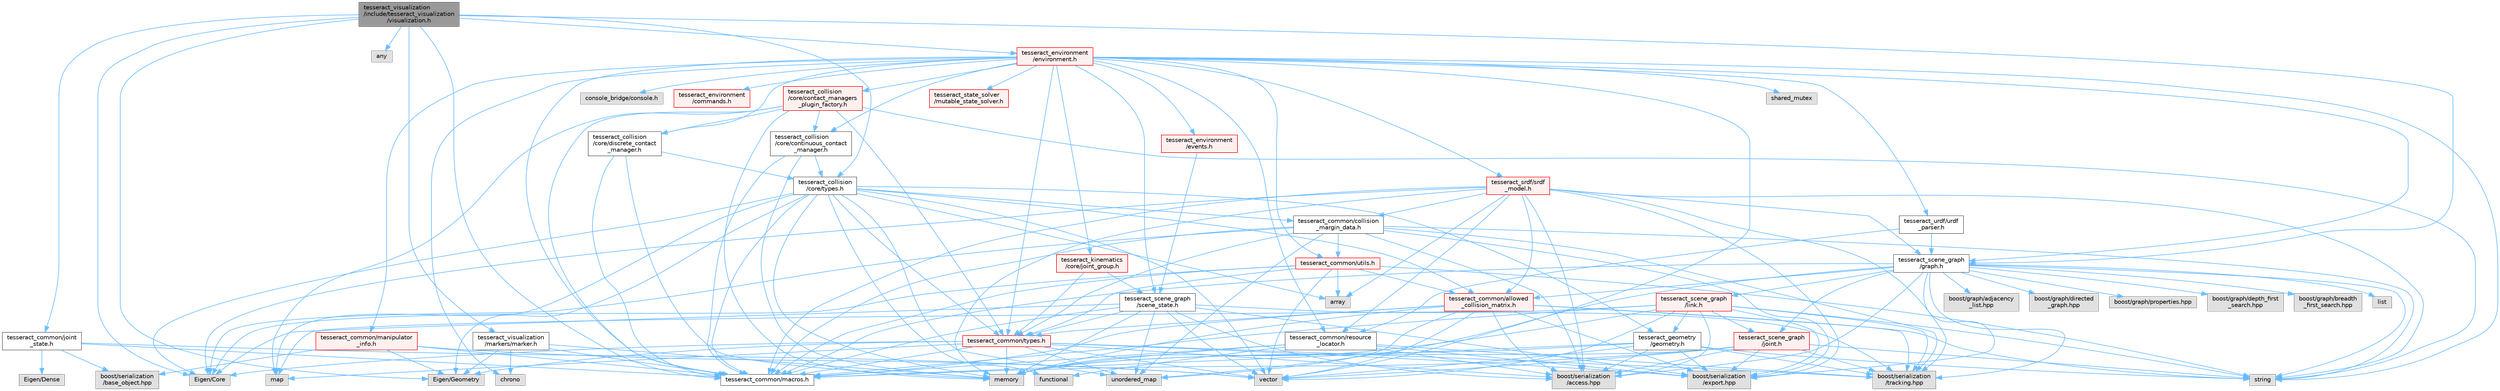 digraph "tesseract_visualization/include/tesseract_visualization/visualization.h"
{
 // LATEX_PDF_SIZE
  bgcolor="transparent";
  edge [fontname=Helvetica,fontsize=10,labelfontname=Helvetica,labelfontsize=10];
  node [fontname=Helvetica,fontsize=10,shape=box,height=0.2,width=0.4];
  Node1 [label="tesseract_visualization\l/include/tesseract_visualization\l/visualization.h",height=0.2,width=0.4,color="gray40", fillcolor="grey60", style="filled", fontcolor="black",tooltip="Visualization Class."];
  Node1 -> Node2 [color="steelblue1",style="solid"];
  Node2 [label="tesseract_common/macros.h",height=0.2,width=0.4,color="grey40", fillcolor="white", style="filled",URL="$de/d3c/macros_8h.html",tooltip="Common Tesseract Macros."];
  Node1 -> Node3 [color="steelblue1",style="solid"];
  Node3 [label="Eigen/Core",height=0.2,width=0.4,color="grey60", fillcolor="#E0E0E0", style="filled",tooltip=" "];
  Node1 -> Node4 [color="steelblue1",style="solid"];
  Node4 [label="Eigen/Geometry",height=0.2,width=0.4,color="grey60", fillcolor="#E0E0E0", style="filled",tooltip=" "];
  Node1 -> Node5 [color="steelblue1",style="solid"];
  Node5 [label="any",height=0.2,width=0.4,color="grey60", fillcolor="#E0E0E0", style="filled",tooltip=" "];
  Node1 -> Node6 [color="steelblue1",style="solid"];
  Node6 [label="tesseract_common/joint\l_state.h",height=0.2,width=0.4,color="grey40", fillcolor="white", style="filled",URL="$d4/dc4/joint__state_8h.html",tooltip="Tesseract Joint State."];
  Node6 -> Node2 [color="steelblue1",style="solid"];
  Node6 -> Node7 [color="steelblue1",style="solid"];
  Node7 [label="Eigen/Dense",height=0.2,width=0.4,color="grey60", fillcolor="#E0E0E0", style="filled",tooltip=" "];
  Node6 -> Node8 [color="steelblue1",style="solid"];
  Node8 [label="vector",height=0.2,width=0.4,color="grey60", fillcolor="#E0E0E0", style="filled",tooltip=" "];
  Node6 -> Node9 [color="steelblue1",style="solid"];
  Node9 [label="boost/serialization\l/base_object.hpp",height=0.2,width=0.4,color="grey60", fillcolor="#E0E0E0", style="filled",tooltip=" "];
  Node1 -> Node10 [color="steelblue1",style="solid"];
  Node10 [label="tesseract_collision\l/core/types.h",height=0.2,width=0.4,color="grey40", fillcolor="white", style="filled",URL="$d3/db3/tesseract__collision_2core_2include_2tesseract__collision_2core_2types_8h.html",tooltip="Tesseracts Collision Common Types."];
  Node10 -> Node2 [color="steelblue1",style="solid"];
  Node10 -> Node3 [color="steelblue1",style="solid"];
  Node10 -> Node4 [color="steelblue1",style="solid"];
  Node10 -> Node8 [color="steelblue1",style="solid"];
  Node10 -> Node11 [color="steelblue1",style="solid"];
  Node11 [label="memory",height=0.2,width=0.4,color="grey60", fillcolor="#E0E0E0", style="filled",tooltip=" "];
  Node10 -> Node12 [color="steelblue1",style="solid"];
  Node12 [label="map",height=0.2,width=0.4,color="grey60", fillcolor="#E0E0E0", style="filled",tooltip=" "];
  Node10 -> Node13 [color="steelblue1",style="solid"];
  Node13 [label="array",height=0.2,width=0.4,color="grey60", fillcolor="#E0E0E0", style="filled",tooltip=" "];
  Node10 -> Node14 [color="steelblue1",style="solid"];
  Node14 [label="unordered_map",height=0.2,width=0.4,color="grey60", fillcolor="#E0E0E0", style="filled",tooltip=" "];
  Node10 -> Node15 [color="steelblue1",style="solid"];
  Node15 [label="functional",height=0.2,width=0.4,color="grey60", fillcolor="#E0E0E0", style="filled",tooltip=" "];
  Node10 -> Node16 [color="steelblue1",style="solid"];
  Node16 [label="tesseract_geometry\l/geometry.h",height=0.2,width=0.4,color="grey40", fillcolor="white", style="filled",URL="$d0/da6/tesseract__geometry_2include_2tesseract__geometry_2geometry_8h.html",tooltip="Tesseract Geometries."];
  Node16 -> Node2 [color="steelblue1",style="solid"];
  Node16 -> Node17 [color="steelblue1",style="solid"];
  Node17 [label="boost/serialization\l/access.hpp",height=0.2,width=0.4,color="grey60", fillcolor="#E0E0E0", style="filled",tooltip=" "];
  Node16 -> Node18 [color="steelblue1",style="solid"];
  Node18 [label="boost/serialization\l/export.hpp",height=0.2,width=0.4,color="grey60", fillcolor="#E0E0E0", style="filled",tooltip=" "];
  Node16 -> Node11 [color="steelblue1",style="solid"];
  Node16 -> Node19 [color="steelblue1",style="solid"];
  Node19 [label="string",height=0.2,width=0.4,color="grey60", fillcolor="#E0E0E0", style="filled",tooltip=" "];
  Node16 -> Node8 [color="steelblue1",style="solid"];
  Node16 -> Node20 [color="steelblue1",style="solid"];
  Node20 [label="boost/serialization\l/tracking.hpp",height=0.2,width=0.4,color="grey60", fillcolor="#E0E0E0", style="filled",tooltip=" "];
  Node10 -> Node21 [color="steelblue1",style="solid"];
  Node21 [label="tesseract_common/types.h",height=0.2,width=0.4,color="red", fillcolor="#FFF0F0", style="filled",URL="$dd/ddb/tesseract__common_2include_2tesseract__common_2types_8h.html",tooltip="Common Tesseract Types."];
  Node21 -> Node2 [color="steelblue1",style="solid"];
  Node21 -> Node17 [color="steelblue1",style="solid"];
  Node21 -> Node3 [color="steelblue1",style="solid"];
  Node21 -> Node4 [color="steelblue1",style="solid"];
  Node21 -> Node8 [color="steelblue1",style="solid"];
  Node21 -> Node11 [color="steelblue1",style="solid"];
  Node21 -> Node12 [color="steelblue1",style="solid"];
  Node21 -> Node14 [color="steelblue1",style="solid"];
  Node21 -> Node18 [color="steelblue1",style="solid"];
  Node21 -> Node20 [color="steelblue1",style="solid"];
  Node10 -> Node25 [color="steelblue1",style="solid"];
  Node25 [label="tesseract_common/collision\l_margin_data.h",height=0.2,width=0.4,color="grey40", fillcolor="white", style="filled",URL="$d4/da8/collision__margin__data_8h.html",tooltip="This is used to store collision margin information."];
  Node25 -> Node2 [color="steelblue1",style="solid"];
  Node25 -> Node17 [color="steelblue1",style="solid"];
  Node25 -> Node3 [color="steelblue1",style="solid"];
  Node25 -> Node19 [color="steelblue1",style="solid"];
  Node25 -> Node14 [color="steelblue1",style="solid"];
  Node25 -> Node21 [color="steelblue1",style="solid"];
  Node25 -> Node26 [color="steelblue1",style="solid"];
  Node26 [label="tesseract_common/utils.h",height=0.2,width=0.4,color="red", fillcolor="#FFF0F0", style="filled",URL="$dc/d79/tesseract__common_2include_2tesseract__common_2utils_8h.html",tooltip="Common Tesseract Utility Functions."];
  Node26 -> Node2 [color="steelblue1",style="solid"];
  Node26 -> Node13 [color="steelblue1",style="solid"];
  Node26 -> Node8 [color="steelblue1",style="solid"];
  Node26 -> Node19 [color="steelblue1",style="solid"];
  Node26 -> Node3 [color="steelblue1",style="solid"];
  Node26 -> Node33 [color="steelblue1",style="solid"];
  Node33 [label="tesseract_common/allowed\l_collision_matrix.h",height=0.2,width=0.4,color="red", fillcolor="#FFF0F0", style="filled",URL="$d2/d01/allowed__collision__matrix_8h.html",tooltip=" "];
  Node33 -> Node2 [color="steelblue1",style="solid"];
  Node33 -> Node17 [color="steelblue1",style="solid"];
  Node33 -> Node19 [color="steelblue1",style="solid"];
  Node33 -> Node8 [color="steelblue1",style="solid"];
  Node33 -> Node11 [color="steelblue1",style="solid"];
  Node33 -> Node14 [color="steelblue1",style="solid"];
  Node33 -> Node21 [color="steelblue1",style="solid"];
  Node33 -> Node18 [color="steelblue1",style="solid"];
  Node33 -> Node20 [color="steelblue1",style="solid"];
  Node26 -> Node21 [color="steelblue1",style="solid"];
  Node25 -> Node18 [color="steelblue1",style="solid"];
  Node25 -> Node20 [color="steelblue1",style="solid"];
  Node10 -> Node33 [color="steelblue1",style="solid"];
  Node1 -> Node35 [color="steelblue1",style="solid"];
  Node35 [label="tesseract_scene_graph\l/graph.h",height=0.2,width=0.4,color="grey40", fillcolor="white", style="filled",URL="$d6/df3/graph_8h.html",tooltip="A basic scene graph using boost."];
  Node35 -> Node2 [color="steelblue1",style="solid"];
  Node35 -> Node36 [color="steelblue1",style="solid"];
  Node36 [label="boost/graph/adjacency\l_list.hpp",height=0.2,width=0.4,color="grey60", fillcolor="#E0E0E0", style="filled",tooltip=" "];
  Node35 -> Node37 [color="steelblue1",style="solid"];
  Node37 [label="boost/graph/directed\l_graph.hpp",height=0.2,width=0.4,color="grey60", fillcolor="#E0E0E0", style="filled",tooltip=" "];
  Node35 -> Node38 [color="steelblue1",style="solid"];
  Node38 [label="boost/graph/properties.hpp",height=0.2,width=0.4,color="grey60", fillcolor="#E0E0E0", style="filled",tooltip=" "];
  Node35 -> Node39 [color="steelblue1",style="solid"];
  Node39 [label="boost/graph/depth_first\l_search.hpp",height=0.2,width=0.4,color="grey60", fillcolor="#E0E0E0", style="filled",tooltip=" "];
  Node35 -> Node40 [color="steelblue1",style="solid"];
  Node40 [label="boost/graph/breadth\l_first_search.hpp",height=0.2,width=0.4,color="grey60", fillcolor="#E0E0E0", style="filled",tooltip=" "];
  Node35 -> Node17 [color="steelblue1",style="solid"];
  Node35 -> Node19 [color="steelblue1",style="solid"];
  Node35 -> Node41 [color="steelblue1",style="solid"];
  Node41 [label="list",height=0.2,width=0.4,color="grey60", fillcolor="#E0E0E0", style="filled",tooltip=" "];
  Node35 -> Node14 [color="steelblue1",style="solid"];
  Node35 -> Node42 [color="steelblue1",style="solid"];
  Node42 [label="tesseract_scene_graph\l/link.h",height=0.2,width=0.4,color="red", fillcolor="#FFF0F0", style="filled",URL="$d2/d5c/tesseract__scene__graph_2include_2tesseract__scene__graph_2link_8h.html",tooltip=" "];
  Node42 -> Node2 [color="steelblue1",style="solid"];
  Node42 -> Node17 [color="steelblue1",style="solid"];
  Node42 -> Node19 [color="steelblue1",style="solid"];
  Node42 -> Node8 [color="steelblue1",style="solid"];
  Node42 -> Node12 [color="steelblue1",style="solid"];
  Node42 -> Node11 [color="steelblue1",style="solid"];
  Node42 -> Node43 [color="steelblue1",style="solid"];
  Node43 [label="tesseract_scene_graph\l/joint.h",height=0.2,width=0.4,color="red", fillcolor="#FFF0F0", style="filled",URL="$d4/d6d/tesseract__scene__graph_2include_2tesseract__scene__graph_2joint_8h.html",tooltip=" "];
  Node43 -> Node2 [color="steelblue1",style="solid"];
  Node43 -> Node17 [color="steelblue1",style="solid"];
  Node43 -> Node19 [color="steelblue1",style="solid"];
  Node43 -> Node8 [color="steelblue1",style="solid"];
  Node43 -> Node11 [color="steelblue1",style="solid"];
  Node43 -> Node18 [color="steelblue1",style="solid"];
  Node43 -> Node20 [color="steelblue1",style="solid"];
  Node42 -> Node16 [color="steelblue1",style="solid"];
  Node42 -> Node18 [color="steelblue1",style="solid"];
  Node42 -> Node20 [color="steelblue1",style="solid"];
  Node35 -> Node43 [color="steelblue1",style="solid"];
  Node35 -> Node33 [color="steelblue1",style="solid"];
  Node35 -> Node18 [color="steelblue1",style="solid"];
  Node35 -> Node20 [color="steelblue1",style="solid"];
  Node1 -> Node44 [color="steelblue1",style="solid"];
  Node44 [label="tesseract_environment\l/environment.h",height=0.2,width=0.4,color="red", fillcolor="#FFF0F0", style="filled",URL="$de/d26/environment_8h.html",tooltip=" "];
  Node44 -> Node2 [color="steelblue1",style="solid"];
  Node44 -> Node8 [color="steelblue1",style="solid"];
  Node44 -> Node19 [color="steelblue1",style="solid"];
  Node44 -> Node45 [color="steelblue1",style="solid"];
  Node45 [label="shared_mutex",height=0.2,width=0.4,color="grey60", fillcolor="#E0E0E0", style="filled",tooltip=" "];
  Node44 -> Node46 [color="steelblue1",style="solid"];
  Node46 [label="chrono",height=0.2,width=0.4,color="grey60", fillcolor="#E0E0E0", style="filled",tooltip=" "];
  Node44 -> Node47 [color="steelblue1",style="solid"];
  Node47 [label="console_bridge/console.h",height=0.2,width=0.4,color="grey60", fillcolor="#E0E0E0", style="filled",tooltip=" "];
  Node44 -> Node48 [color="steelblue1",style="solid"];
  Node48 [label="tesseract_environment\l/commands.h",height=0.2,width=0.4,color="red", fillcolor="#FFF0F0", style="filled",URL="$d5/d90/commands_8h.html",tooltip="This contains classes for recording operations applied to the environment for tracking changes...."];
  Node44 -> Node74 [color="steelblue1",style="solid"];
  Node74 [label="tesseract_environment\l/events.h",height=0.2,width=0.4,color="red", fillcolor="#FFF0F0", style="filled",URL="$db/dd2/events_8h.html",tooltip="Tesseract Events."];
  Node74 -> Node75 [color="steelblue1",style="solid"];
  Node75 [label="tesseract_scene_graph\l/scene_state.h",height=0.2,width=0.4,color="grey40", fillcolor="white", style="filled",URL="$d7/dea/scene__state_8h.html",tooltip="This holds a state of the scene."];
  Node75 -> Node2 [color="steelblue1",style="solid"];
  Node75 -> Node17 [color="steelblue1",style="solid"];
  Node75 -> Node3 [color="steelblue1",style="solid"];
  Node75 -> Node14 [color="steelblue1",style="solid"];
  Node75 -> Node8 [color="steelblue1",style="solid"];
  Node75 -> Node11 [color="steelblue1",style="solid"];
  Node75 -> Node21 [color="steelblue1",style="solid"];
  Node75 -> Node18 [color="steelblue1",style="solid"];
  Node75 -> Node20 [color="steelblue1",style="solid"];
  Node44 -> Node76 [color="steelblue1",style="solid"];
  Node76 [label="tesseract_collision\l/core/discrete_contact\l_manager.h",height=0.2,width=0.4,color="grey40", fillcolor="white", style="filled",URL="$db/d35/discrete__contact__manager_8h.html",tooltip="This is the discrete contact manager base class."];
  Node76 -> Node2 [color="steelblue1",style="solid"];
  Node76 -> Node11 [color="steelblue1",style="solid"];
  Node76 -> Node10 [color="steelblue1",style="solid"];
  Node44 -> Node77 [color="steelblue1",style="solid"];
  Node77 [label="tesseract_collision\l/core/continuous_contact\l_manager.h",height=0.2,width=0.4,color="grey40", fillcolor="white", style="filled",URL="$d6/d0f/continuous__contact__manager_8h.html",tooltip="This is the continuous contact manager base class."];
  Node77 -> Node2 [color="steelblue1",style="solid"];
  Node77 -> Node11 [color="steelblue1",style="solid"];
  Node77 -> Node10 [color="steelblue1",style="solid"];
  Node44 -> Node78 [color="steelblue1",style="solid"];
  Node78 [label="tesseract_collision\l/core/contact_managers\l_plugin_factory.h",height=0.2,width=0.4,color="red", fillcolor="#FFF0F0", style="filled",URL="$da/d56/contact__managers__plugin__factory_8h.html",tooltip="Factory for loading contact managers as plugins."];
  Node78 -> Node2 [color="steelblue1",style="solid"];
  Node78 -> Node19 [color="steelblue1",style="solid"];
  Node78 -> Node11 [color="steelblue1",style="solid"];
  Node78 -> Node12 [color="steelblue1",style="solid"];
  Node78 -> Node76 [color="steelblue1",style="solid"];
  Node78 -> Node77 [color="steelblue1",style="solid"];
  Node78 -> Node21 [color="steelblue1",style="solid"];
  Node44 -> Node35 [color="steelblue1",style="solid"];
  Node44 -> Node75 [color="steelblue1",style="solid"];
  Node44 -> Node92 [color="steelblue1",style="solid"];
  Node92 [label="tesseract_state_solver\l/mutable_state_solver.h",height=0.2,width=0.4,color="red", fillcolor="#FFF0F0", style="filled",URL="$d3/d54/mutable__state__solver_8h.html",tooltip="Tesseract Scene Graph Mutable State Solver Interface ."];
  Node44 -> Node94 [color="steelblue1",style="solid"];
  Node94 [label="tesseract_urdf/urdf\l_parser.h",height=0.2,width=0.4,color="grey40", fillcolor="white", style="filled",URL="$d8/dec/urdf__parser_8h.html",tooltip="A urdf parser for tesseract."];
  Node94 -> Node35 [color="steelblue1",style="solid"];
  Node94 -> Node95 [color="steelblue1",style="solid"];
  Node95 [label="tesseract_common/resource\l_locator.h",height=0.2,width=0.4,color="grey40", fillcolor="white", style="filled",URL="$d3/d95/resource__locator_8h.html",tooltip="Locate and retrieve resource data."];
  Node95 -> Node2 [color="steelblue1",style="solid"];
  Node95 -> Node17 [color="steelblue1",style="solid"];
  Node95 -> Node15 [color="steelblue1",style="solid"];
  Node95 -> Node11 [color="steelblue1",style="solid"];
  Node95 -> Node18 [color="steelblue1",style="solid"];
  Node95 -> Node20 [color="steelblue1",style="solid"];
  Node44 -> Node96 [color="steelblue1",style="solid"];
  Node96 [label="tesseract_srdf/srdf\l_model.h",height=0.2,width=0.4,color="red", fillcolor="#FFF0F0", style="filled",URL="$d0/d42/srdf__model_8h.html",tooltip="Parse srdf xml."];
  Node96 -> Node2 [color="steelblue1",style="solid"];
  Node96 -> Node17 [color="steelblue1",style="solid"];
  Node96 -> Node19 [color="steelblue1",style="solid"];
  Node96 -> Node11 [color="steelblue1",style="solid"];
  Node96 -> Node13 [color="steelblue1",style="solid"];
  Node96 -> Node3 [color="steelblue1",style="solid"];
  Node96 -> Node35 [color="steelblue1",style="solid"];
  Node96 -> Node33 [color="steelblue1",style="solid"];
  Node96 -> Node95 [color="steelblue1",style="solid"];
  Node96 -> Node25 [color="steelblue1",style="solid"];
  Node96 -> Node18 [color="steelblue1",style="solid"];
  Node96 -> Node20 [color="steelblue1",style="solid"];
  Node44 -> Node95 [color="steelblue1",style="solid"];
  Node44 -> Node97 [color="steelblue1",style="solid"];
  Node97 [label="tesseract_common/manipulator\l_info.h",height=0.2,width=0.4,color="red", fillcolor="#FFF0F0", style="filled",URL="$d5/df5/manipulator__info_8h.html",tooltip=" "];
  Node97 -> Node2 [color="steelblue1",style="solid"];
  Node97 -> Node8 [color="steelblue1",style="solid"];
  Node97 -> Node4 [color="steelblue1",style="solid"];
  Node97 -> Node9 [color="steelblue1",style="solid"];
  Node44 -> Node21 [color="steelblue1",style="solid"];
  Node44 -> Node26 [color="steelblue1",style="solid"];
  Node44 -> Node99 [color="steelblue1",style="solid"];
  Node99 [label="tesseract_kinematics\l/core/joint_group.h",height=0.2,width=0.4,color="red", fillcolor="#FFF0F0", style="filled",URL="$db/d8d/joint__group_8h.html",tooltip="A joint group with forward kinematics, Jacobian, limits methods."];
  Node99 -> Node21 [color="steelblue1",style="solid"];
  Node99 -> Node75 [color="steelblue1",style="solid"];
  Node1 -> Node112 [color="steelblue1",style="solid"];
  Node112 [label="tesseract_visualization\l/markers/marker.h",height=0.2,width=0.4,color="grey40", fillcolor="white", style="filled",URL="$d6/d58/marker_8h.html",tooltip=" "];
  Node112 -> Node2 [color="steelblue1",style="solid"];
  Node112 -> Node46 [color="steelblue1",style="solid"];
  Node112 -> Node11 [color="steelblue1",style="solid"];
  Node112 -> Node4 [color="steelblue1",style="solid"];
}
